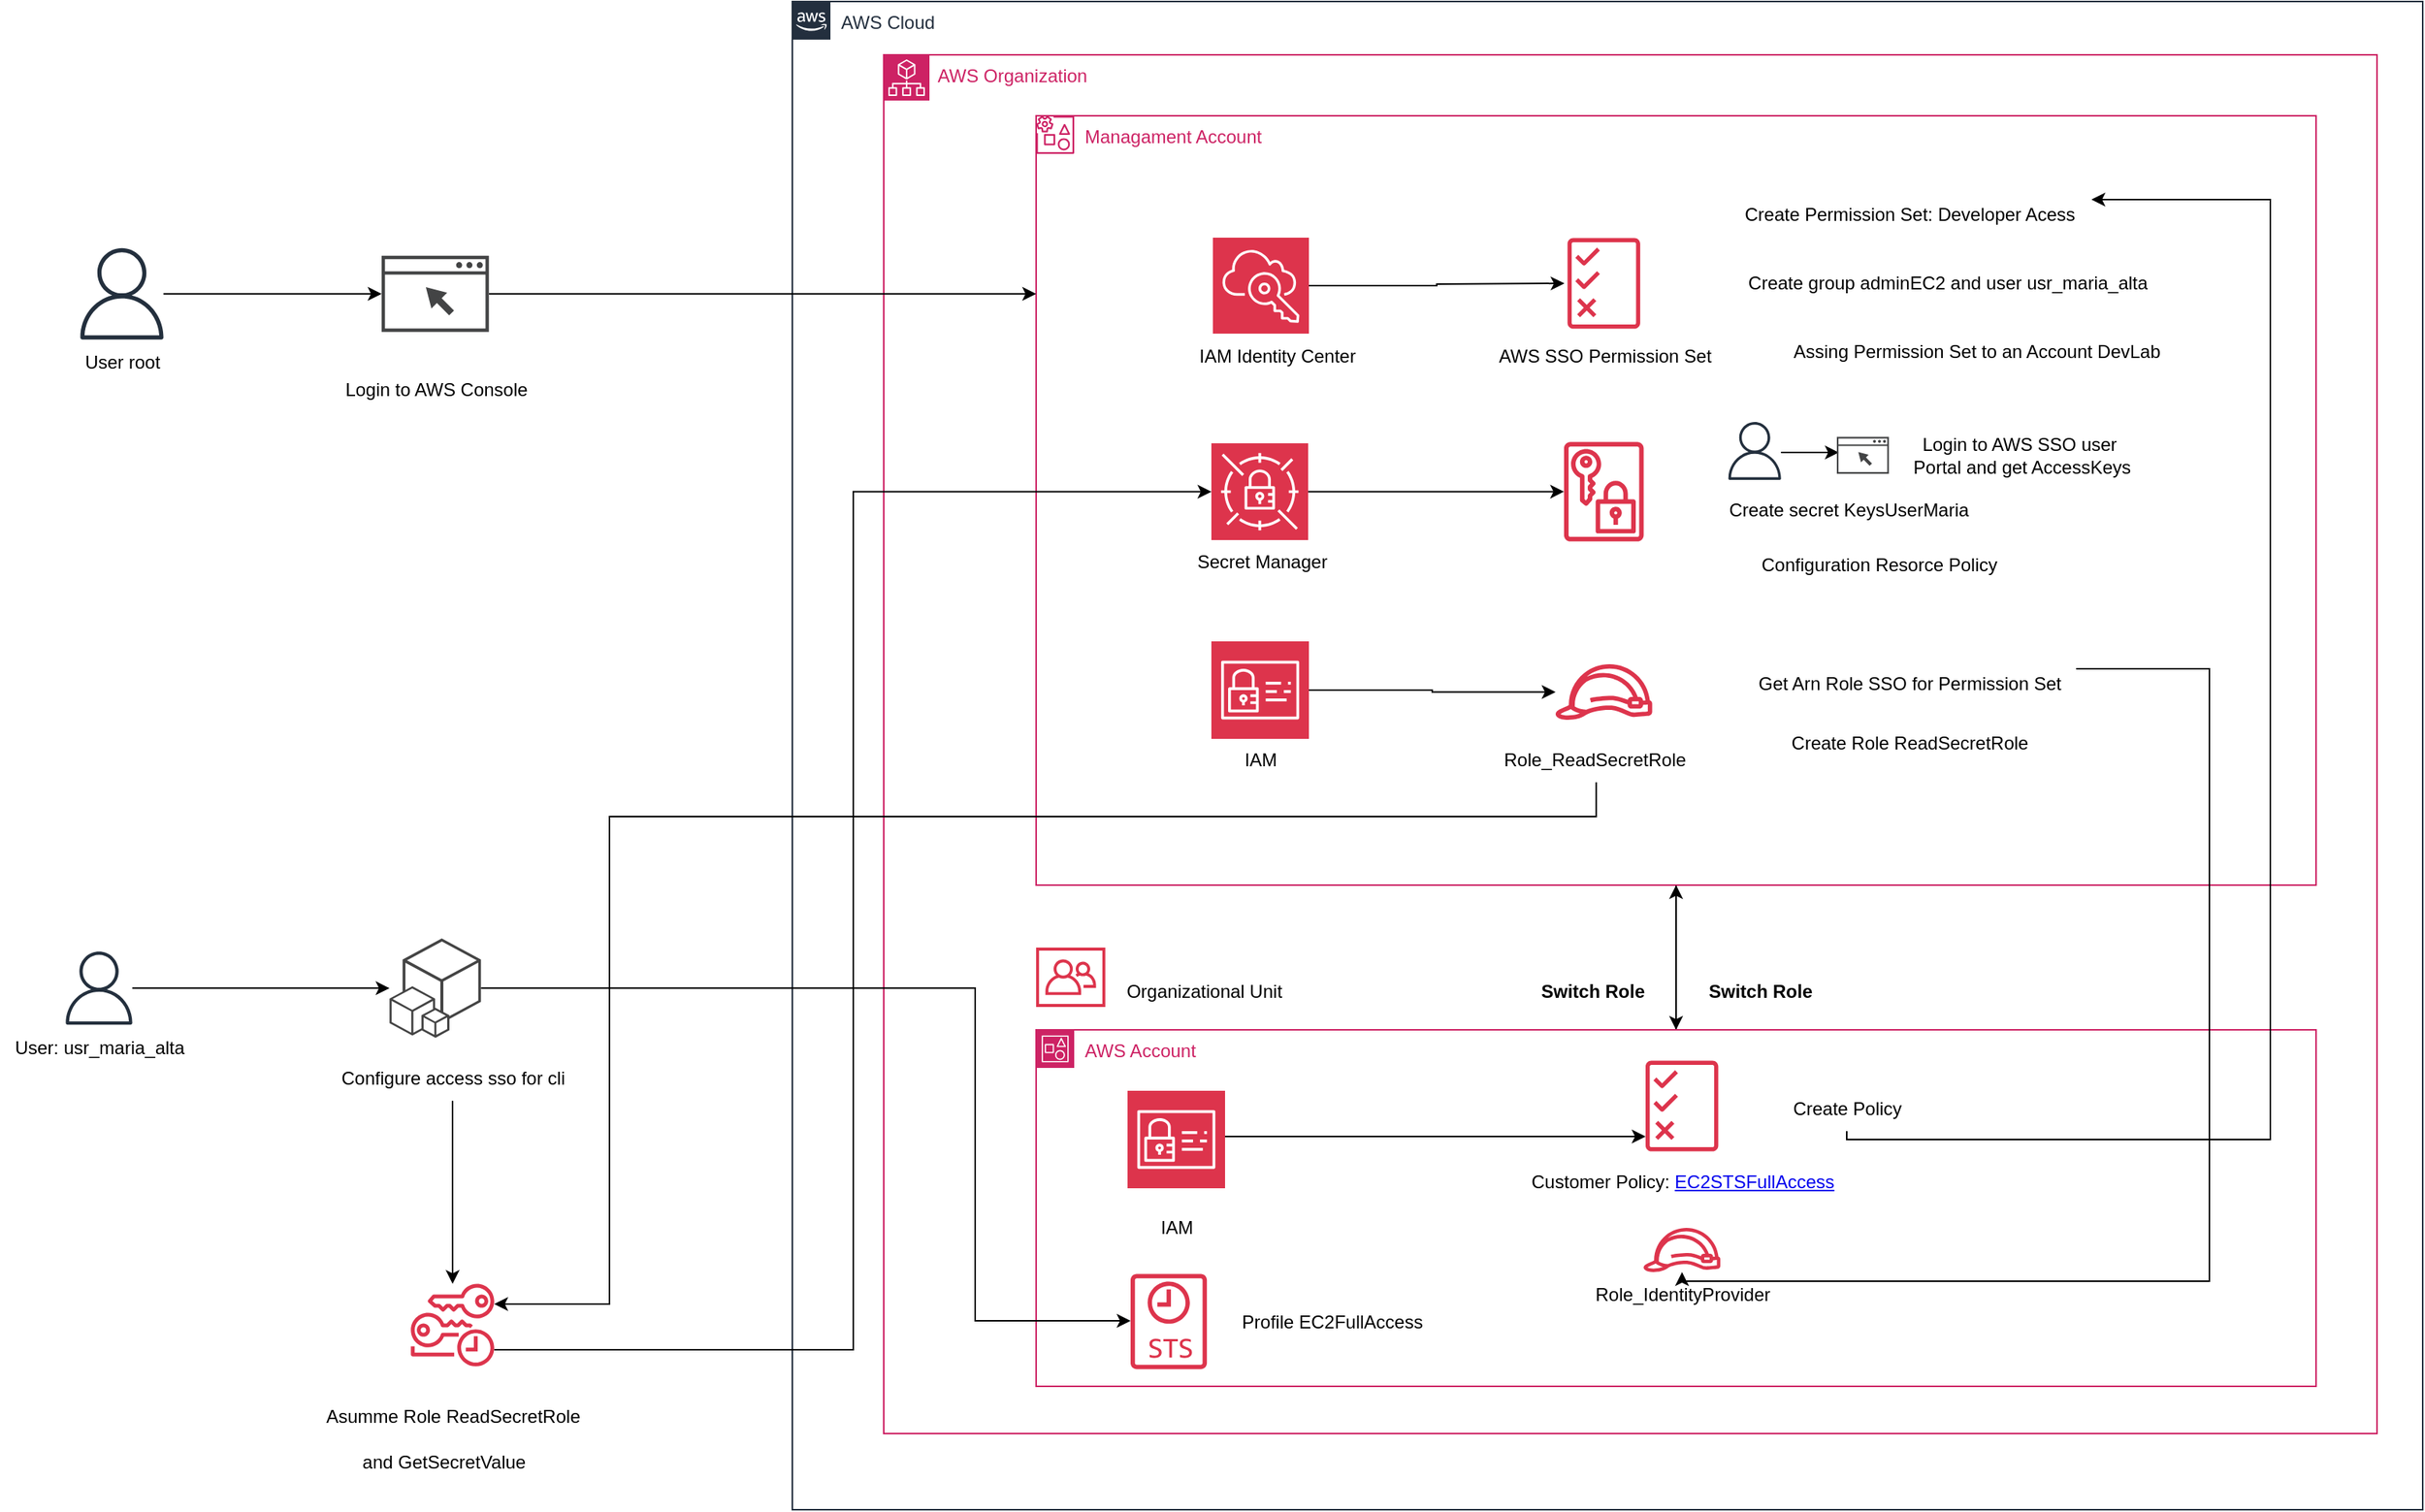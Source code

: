 <mxfile version="24.7.6" pages="2">
  <diagram id="fDcT390zfdcYj6RnFhE0" name="Arquitectura1">
    <mxGraphModel dx="1477" dy="600" grid="1" gridSize="10" guides="1" tooltips="1" connect="1" arrows="1" fold="1" page="1" pageScale="1" pageWidth="850" pageHeight="1100" math="0" shadow="0">
      <root>
        <mxCell id="0" />
        <mxCell id="1" parent="0" />
        <mxCell id="Fg_R7rMF1QJfMFUxLV-t-1" value="AWS Cloud" style="points=[[0,0],[0.25,0],[0.5,0],[0.75,0],[1,0],[1,0.25],[1,0.5],[1,0.75],[1,1],[0.75,1],[0.5,1],[0.25,1],[0,1],[0,0.75],[0,0.5],[0,0.25]];outlineConnect=0;gradientColor=none;html=1;whiteSpace=wrap;fontSize=12;fontStyle=0;shape=mxgraph.aws4.group;grIcon=mxgraph.aws4.group_aws_cloud_alt;strokeColor=#232F3E;fillColor=none;verticalAlign=top;align=left;spacingLeft=30;fontColor=#232F3E;dashed=0;labelBackgroundColor=#ffffff;container=1;pointerEvents=0;collapsible=0;recursiveResize=0;" parent="1" vertex="1">
          <mxGeometry x="570" y="55" width="1070" height="990" as="geometry" />
        </mxCell>
        <mxCell id="Fg_R7rMF1QJfMFUxLV-t-11" value="&amp;nbsp;AWS Organization" style="points=[[0,0],[0.25,0],[0.5,0],[0.75,0],[1,0],[1,0.25],[1,0.5],[1,0.75],[1,1],[0.75,1],[0.5,1],[0.25,1],[0,1],[0,0.75],[0,0.5],[0,0.25]];outlineConnect=0;gradientColor=none;html=1;whiteSpace=wrap;fontSize=12;fontStyle=0;container=1;pointerEvents=0;collapsible=0;recursiveResize=0;shape=mxgraph.aws4.group;grIcon=;strokeColor=#CD2264;fillColor=none;verticalAlign=top;align=left;spacingLeft=30;fontColor=#CD2264;dashed=0;" parent="Fg_R7rMF1QJfMFUxLV-t-1" vertex="1">
          <mxGeometry x="60" y="35" width="980" height="905" as="geometry" />
        </mxCell>
        <mxCell id="Fg_R7rMF1QJfMFUxLV-t-16" value="" style="sketch=0;points=[[0,0,0],[0.25,0,0],[0.5,0,0],[0.75,0,0],[1,0,0],[0,1,0],[0.25,1,0],[0.5,1,0],[0.75,1,0],[1,1,0],[0,0.25,0],[0,0.5,0],[0,0.75,0],[1,0.25,0],[1,0.5,0],[1,0.75,0]];points=[[0,0,0],[0.25,0,0],[0.5,0,0],[0.75,0,0],[1,0,0],[0,1,0],[0.25,1,0],[0.5,1,0],[0.75,1,0],[1,1,0],[0,0.25,0],[0,0.5,0],[0,0.75,0],[1,0.25,0],[1,0.5,0],[1,0.75,0]];outlineConnect=0;fontColor=#232F3E;fillColor=#CD2264;strokeColor=#ffffff;dashed=0;verticalLabelPosition=bottom;verticalAlign=top;align=center;html=1;fontSize=12;fontStyle=0;aspect=fixed;shape=mxgraph.aws4.resourceIcon;resIcon=mxgraph.aws4.organizations;" parent="Fg_R7rMF1QJfMFUxLV-t-11" vertex="1">
          <mxGeometry width="30" height="30" as="geometry" />
        </mxCell>
        <mxCell id="6dxpCICscCtcMZDKGbw2-8" style="edgeStyle=orthogonalEdgeStyle;rounded=0;orthogonalLoop=1;jettySize=auto;html=1;" parent="Fg_R7rMF1QJfMFUxLV-t-11" source="Fg_R7rMF1QJfMFUxLV-t-3" target="Fg_R7rMF1QJfMFUxLV-t-10" edge="1">
          <mxGeometry relative="1" as="geometry" />
        </mxCell>
        <mxCell id="Fg_R7rMF1QJfMFUxLV-t-3" value="Managament Account" style="points=[[0,0],[0.25,0],[0.5,0],[0.75,0],[1,0],[1,0.25],[1,0.5],[1,0.75],[1,1],[0.75,1],[0.5,1],[0.25,1],[0,1],[0,0.75],[0,0.5],[0,0.25]];outlineConnect=0;gradientColor=none;html=1;whiteSpace=wrap;fontSize=12;fontStyle=0;container=1;pointerEvents=0;collapsible=0;recursiveResize=0;shape=mxgraph.aws4.group;grIcon=mxgraph.aws4.organizations_management_account2;strokeColor=#CD2264;fillColor=none;verticalAlign=top;align=left;spacingLeft=30;fontColor=#CD2264;dashed=0;" parent="Fg_R7rMF1QJfMFUxLV-t-11" vertex="1">
          <mxGeometry x="100" y="40" width="840" height="505" as="geometry" />
        </mxCell>
        <mxCell id="6dxpCICscCtcMZDKGbw2-19" style="edgeStyle=orthogonalEdgeStyle;rounded=0;orthogonalLoop=1;jettySize=auto;html=1;" parent="Fg_R7rMF1QJfMFUxLV-t-3" source="Fg_R7rMF1QJfMFUxLV-t-28" edge="1">
          <mxGeometry relative="1" as="geometry">
            <mxPoint x="346.75" y="110" as="targetPoint" />
          </mxGeometry>
        </mxCell>
        <mxCell id="Fg_R7rMF1QJfMFUxLV-t-28" value="" style="sketch=0;points=[[0,0,0],[0.25,0,0],[0.5,0,0],[0.75,0,0],[1,0,0],[0,1,0],[0.25,1,0],[0.5,1,0],[0.75,1,0],[1,1,0],[0,0.25,0],[0,0.5,0],[0,0.75,0],[1,0.25,0],[1,0.5,0],[1,0.75,0]];outlineConnect=0;fontColor=#232F3E;fillColor=#DD344C;strokeColor=#ffffff;dashed=0;verticalLabelPosition=bottom;verticalAlign=top;align=center;html=1;fontSize=12;fontStyle=0;aspect=fixed;shape=mxgraph.aws4.resourceIcon;resIcon=mxgraph.aws4.single_sign_on;" parent="Fg_R7rMF1QJfMFUxLV-t-3" vertex="1">
          <mxGeometry x="116.03" y="80" width="63" height="63" as="geometry" />
        </mxCell>
        <mxCell id="6dxpCICscCtcMZDKGbw2-1" value="IAM Identity Center" style="text;html=1;align=center;verticalAlign=middle;resizable=0;points=[];autosize=1;strokeColor=none;fillColor=none;" parent="Fg_R7rMF1QJfMFUxLV-t-3" vertex="1">
          <mxGeometry x="93.25" y="143" width="130" height="30" as="geometry" />
        </mxCell>
        <mxCell id="6dxpCICscCtcMZDKGbw2-18" value="" style="sketch=0;outlineConnect=0;fontColor=#232F3E;gradientColor=none;fillColor=#DD344C;strokeColor=none;dashed=0;verticalLabelPosition=bottom;verticalAlign=top;align=center;html=1;fontSize=12;fontStyle=0;aspect=fixed;pointerEvents=1;shape=mxgraph.aws4.permissions;" parent="Fg_R7rMF1QJfMFUxLV-t-3" vertex="1">
          <mxGeometry x="348.75" y="80" width="47.69" height="60" as="geometry" />
        </mxCell>
        <mxCell id="6dxpCICscCtcMZDKGbw2-20" value="AWS SSO Permission Set" style="text;html=1;align=center;verticalAlign=middle;resizable=0;points=[];autosize=1;strokeColor=none;fillColor=none;" parent="Fg_R7rMF1QJfMFUxLV-t-3" vertex="1">
          <mxGeometry x="292.59" y="143" width="160" height="30" as="geometry" />
        </mxCell>
        <mxCell id="6dxpCICscCtcMZDKGbw2-22" value="Create Permission Set: Developer Acess" style="text;html=1;align=center;verticalAlign=middle;resizable=0;points=[];autosize=1;strokeColor=none;fillColor=none;" parent="Fg_R7rMF1QJfMFUxLV-t-3" vertex="1">
          <mxGeometry x="452.59" y="50" width="240" height="30" as="geometry" />
        </mxCell>
        <mxCell id="6dxpCICscCtcMZDKGbw2-24" value="" style="shape=image;html=4;verticalAlign=top;verticalLabelPosition=bottom;labelBackgroundColor=#ffffff;imageAspect=0;aspect=fixed;image=https://cdn0.iconfinder.com/data/icons/phosphor-fill-vol-3/256/number-circle-four-fill-128.png" parent="Fg_R7rMF1QJfMFUxLV-t-3" vertex="1">
          <mxGeometry x="422.59" y="50" width="30" height="30" as="geometry" />
        </mxCell>
        <mxCell id="6dxpCICscCtcMZDKGbw2-25" value="&lt;span style=&quot;background-color: initial;&quot;&gt;Assing Permission Set to an Account DevLab&lt;/span&gt;" style="text;html=1;align=center;verticalAlign=middle;resizable=0;points=[];autosize=1;strokeColor=none;fillColor=none;" parent="Fg_R7rMF1QJfMFUxLV-t-3" vertex="1">
          <mxGeometry x="486.75" y="140" width="260" height="30" as="geometry" />
        </mxCell>
        <mxCell id="6dxpCICscCtcMZDKGbw2-26" value="" style="shape=image;html=5;verticalAlign=top;verticalLabelPosition=bottom;labelBackgroundColor=#ffffff;imageAspect=0;aspect=fixed;image=https://cdn0.iconfinder.com/data/icons/phosphor-fill-vol-3/256/number-circle-five-fill-128.png" parent="Fg_R7rMF1QJfMFUxLV-t-3" vertex="1">
          <mxGeometry x="422.59" y="95" width="30" height="30" as="geometry" />
        </mxCell>
        <mxCell id="6dxpCICscCtcMZDKGbw2-27" value="Create group adminEC2 and user usr_maria_alta" style="text;html=1;align=center;verticalAlign=middle;resizable=0;points=[];autosize=1;strokeColor=none;fillColor=none;" parent="Fg_R7rMF1QJfMFUxLV-t-3" vertex="1">
          <mxGeometry x="452.59" y="95" width="290" height="30" as="geometry" />
        </mxCell>
        <mxCell id="6dxpCICscCtcMZDKGbw2-31" value="" style="shape=image;html=6;verticalAlign=top;verticalLabelPosition=bottom;labelBackgroundColor=#ffffff;imageAspect=0;aspect=fixed;image=https://cdn0.iconfinder.com/data/icons/phosphor-fill-vol-3/256/number-circle-six-fill-128.png" parent="Fg_R7rMF1QJfMFUxLV-t-3" vertex="1">
          <mxGeometry x="452.59" y="140" width="30" height="30" as="geometry" />
        </mxCell>
        <mxCell id="6dxpCICscCtcMZDKGbw2-42" style="edgeStyle=orthogonalEdgeStyle;rounded=0;orthogonalLoop=1;jettySize=auto;html=1;" parent="Fg_R7rMF1QJfMFUxLV-t-3" source="6dxpCICscCtcMZDKGbw2-40" target="Fg_R7rMF1QJfMFUxLV-t-20" edge="1">
          <mxGeometry relative="1" as="geometry" />
        </mxCell>
        <mxCell id="6dxpCICscCtcMZDKGbw2-40" value="" style="sketch=0;points=[[0,0,0],[0.25,0,0],[0.5,0,0],[0.75,0,0],[1,0,0],[0,1,0],[0.25,1,0],[0.5,1,0],[0.75,1,0],[1,1,0],[0,0.25,0],[0,0.5,0],[0,0.75,0],[1,0.25,0],[1,0.5,0],[1,0.75,0]];outlineConnect=0;fontColor=#232F3E;fillColor=#DD344C;strokeColor=#ffffff;dashed=0;verticalLabelPosition=bottom;verticalAlign=top;align=center;html=1;fontSize=12;fontStyle=0;aspect=fixed;shape=mxgraph.aws4.resourceIcon;resIcon=mxgraph.aws4.identity_and_access_management;" parent="Fg_R7rMF1QJfMFUxLV-t-3" vertex="1">
          <mxGeometry x="115.03" y="345" width="64" height="64" as="geometry" />
        </mxCell>
        <mxCell id="6dxpCICscCtcMZDKGbw2-41" value="IAM" style="text;html=1;align=center;verticalAlign=middle;resizable=0;points=[];autosize=1;strokeColor=none;fillColor=none;" parent="Fg_R7rMF1QJfMFUxLV-t-3" vertex="1">
          <mxGeometry x="127.03" y="407.5" width="40" height="30" as="geometry" />
        </mxCell>
        <mxCell id="Fg_R7rMF1QJfMFUxLV-t-20" value="" style="sketch=0;outlineConnect=0;fontColor=#232F3E;gradientColor=none;fillColor=#DD344C;strokeColor=none;dashed=0;verticalLabelPosition=bottom;verticalAlign=top;align=center;html=1;fontSize=12;fontStyle=0;aspect=fixed;pointerEvents=1;shape=mxgraph.aws4.role;" parent="Fg_R7rMF1QJfMFUxLV-t-3" vertex="1">
          <mxGeometry x="340.25" y="360" width="64.71" height="36.5" as="geometry" />
        </mxCell>
        <mxCell id="6dxpCICscCtcMZDKGbw2-43" value="Role_ReadSecretRole&amp;nbsp;" style="text;html=1;align=center;verticalAlign=middle;resizable=0;points=[];autosize=1;strokeColor=none;fillColor=none;" parent="Fg_R7rMF1QJfMFUxLV-t-3" vertex="1">
          <mxGeometry x="292.59" y="407.5" width="150" height="30" as="geometry" />
        </mxCell>
        <mxCell id="6dxpCICscCtcMZDKGbw2-44" value="" style="shape=image;html=7;verticalAlign=top;verticalLabelPosition=bottom;labelBackgroundColor=#ffffff;imageAspect=0;aspect=fixed;image=https://cdn0.iconfinder.com/data/icons/phosphor-fill-vol-3/256/number-circle-seven-fill-128.png" parent="Fg_R7rMF1QJfMFUxLV-t-3" vertex="1">
          <mxGeometry x="412.59" y="205" width="30" height="30" as="geometry" />
        </mxCell>
        <mxCell id="6dxpCICscCtcMZDKGbw2-62" style="edgeStyle=orthogonalEdgeStyle;rounded=0;orthogonalLoop=1;jettySize=auto;html=1;" parent="Fg_R7rMF1QJfMFUxLV-t-3" source="Fg_R7rMF1QJfMFUxLV-t-25" target="6dxpCICscCtcMZDKGbw2-57" edge="1">
          <mxGeometry relative="1" as="geometry" />
        </mxCell>
        <mxCell id="Fg_R7rMF1QJfMFUxLV-t-25" value="" style="sketch=0;points=[[0,0,0],[0.25,0,0],[0.5,0,0],[0.75,0,0],[1,0,0],[0,1,0],[0.25,1,0],[0.5,1,0],[0.75,1,0],[1,1,0],[0,0.25,0],[0,0.5,0],[0,0.75,0],[1,0.25,0],[1,0.5,0],[1,0.75,0]];outlineConnect=0;fontColor=#232F3E;fillColor=#DD344C;strokeColor=#ffffff;dashed=0;verticalLabelPosition=bottom;verticalAlign=top;align=center;html=1;fontSize=12;fontStyle=0;aspect=fixed;shape=mxgraph.aws4.resourceIcon;resIcon=mxgraph.aws4.secrets_manager;" parent="Fg_R7rMF1QJfMFUxLV-t-3" vertex="1">
          <mxGeometry x="115.03" y="215" width="63.5" height="63.5" as="geometry" />
        </mxCell>
        <mxCell id="6dxpCICscCtcMZDKGbw2-47" value="Secret Manager" style="text;html=1;align=center;verticalAlign=middle;resizable=0;points=[];autosize=1;strokeColor=none;fillColor=none;" parent="Fg_R7rMF1QJfMFUxLV-t-3" vertex="1">
          <mxGeometry x="93.25" y="277.5" width="110" height="30" as="geometry" />
        </mxCell>
        <mxCell id="6dxpCICscCtcMZDKGbw2-57" value="" style="sketch=0;outlineConnect=0;fontColor=#232F3E;gradientColor=none;fillColor=#DD344C;strokeColor=none;dashed=0;verticalLabelPosition=bottom;verticalAlign=top;align=center;html=1;fontSize=12;fontStyle=0;aspect=fixed;pointerEvents=1;shape=mxgraph.aws4.data_encryption_key;" parent="Fg_R7rMF1QJfMFUxLV-t-3" vertex="1">
          <mxGeometry x="346.47" y="213.88" width="52.26" height="65.75" as="geometry" />
        </mxCell>
        <mxCell id="6dxpCICscCtcMZDKGbw2-63" value="Create secret KeysUserMaria" style="text;html=1;align=center;verticalAlign=middle;resizable=0;points=[];autosize=1;strokeColor=none;fillColor=none;" parent="Fg_R7rMF1QJfMFUxLV-t-3" vertex="1">
          <mxGeometry x="442.59" y="243.88" width="180" height="30" as="geometry" />
        </mxCell>
        <mxCell id="6dxpCICscCtcMZDKGbw2-64" value="" style="shape=image;html=0;verticalAlign=top;verticalLabelPosition=bottom;labelBackgroundColor=#ffffff;imageAspect=0;aspect=fixed;image=https://cdn0.iconfinder.com/data/icons/phosphor-fill-vol-3/256/number-circle-zero-fill-128.png;movable=1;resizable=1;rotatable=1;deletable=1;editable=1;locked=0;connectable=1;" parent="Fg_R7rMF1QJfMFUxLV-t-3" vertex="1">
          <mxGeometry x="452.59" y="396.5" width="30" height="30" as="geometry" />
        </mxCell>
        <mxCell id="6dxpCICscCtcMZDKGbw2-65" value="" style="shape=image;html=8;verticalAlign=top;verticalLabelPosition=bottom;labelBackgroundColor=#ffffff;imageAspect=0;aspect=fixed;image=https://cdn0.iconfinder.com/data/icons/phosphor-fill-vol-3/256/number-circle-eight-fill-128.png" parent="Fg_R7rMF1QJfMFUxLV-t-3" vertex="1">
          <mxGeometry x="412.59" y="243.88" width="30" height="30" as="geometry" />
        </mxCell>
        <mxCell id="6dxpCICscCtcMZDKGbw2-66" value="" style="shape=image;html=9;verticalAlign=top;verticalLabelPosition=bottom;labelBackgroundColor=#ffffff;imageAspect=0;aspect=fixed;image=https://cdn0.iconfinder.com/data/icons/phosphor-fill-vol-3/256/number-circle-nine-fill-128.png" parent="Fg_R7rMF1QJfMFUxLV-t-3" vertex="1">
          <mxGeometry x="432.59" y="358.75" width="30" height="30" as="geometry" />
        </mxCell>
        <mxCell id="6dxpCICscCtcMZDKGbw2-67" value="Create Role ReadSecretRole" style="text;html=1;align=center;verticalAlign=middle;resizable=0;points=[];autosize=1;strokeColor=none;fillColor=none;" parent="Fg_R7rMF1QJfMFUxLV-t-3" vertex="1">
          <mxGeometry x="482.59" y="396.5" width="180" height="30" as="geometry" />
        </mxCell>
        <mxCell id="6dxpCICscCtcMZDKGbw2-68" value="Get Arn Role SSO for Permission Set" style="text;html=1;align=center;verticalAlign=middle;resizable=0;points=[];autosize=1;strokeColor=none;fillColor=none;" parent="Fg_R7rMF1QJfMFUxLV-t-3" vertex="1">
          <mxGeometry x="462.59" y="357.5" width="220" height="30" as="geometry" />
        </mxCell>
        <mxCell id="hSALlEVlb4BRuWAQIIw8-3" value="" style="shape=image;html=1;verticalAlign=top;verticalLabelPosition=bottom;labelBackgroundColor=#ffffff;imageAspect=0;aspect=fixed;image=https://cdn0.iconfinder.com/data/icons/phosphor-fill-vol-3/256/number-circle-one-fill-128.png;movable=1;resizable=1;rotatable=1;deletable=1;editable=1;locked=0;connectable=1;" vertex="1" parent="Fg_R7rMF1QJfMFUxLV-t-3">
          <mxGeometry x="432.59" y="396.5" width="30" height="30" as="geometry" />
        </mxCell>
        <mxCell id="hSALlEVlb4BRuWAQIIw8-4" value="Configuration Resorce Policy" style="text;html=1;align=center;verticalAlign=middle;resizable=0;points=[];autosize=1;strokeColor=none;fillColor=none;" vertex="1" parent="Fg_R7rMF1QJfMFUxLV-t-3">
          <mxGeometry x="462.59" y="279.63" width="180" height="30" as="geometry" />
        </mxCell>
        <mxCell id="hSALlEVlb4BRuWAQIIw8-6" value="" style="shape=image;html=1;verticalAlign=top;verticalLabelPosition=bottom;labelBackgroundColor=#ffffff;imageAspect=0;aspect=fixed;image=https://cdn0.iconfinder.com/data/icons/phosphor-fill-vol-3/256/number-circle-one-fill-128.png;movable=1;resizable=1;rotatable=1;deletable=1;editable=1;locked=0;connectable=1;" vertex="1" parent="Fg_R7rMF1QJfMFUxLV-t-3">
          <mxGeometry x="412.59" y="279.63" width="30" height="30" as="geometry" />
        </mxCell>
        <mxCell id="hSALlEVlb4BRuWAQIIw8-7" value="" style="shape=image;html=1;verticalAlign=top;verticalLabelPosition=bottom;labelBackgroundColor=#ffffff;imageAspect=0;aspect=fixed;image=https://cdn0.iconfinder.com/data/icons/phosphor-fill-vol-3/256/number-circle-one-fill-128.png;movable=1;resizable=1;rotatable=1;deletable=1;editable=1;locked=0;connectable=1;" vertex="1" parent="Fg_R7rMF1QJfMFUxLV-t-3">
          <mxGeometry x="432.59" y="279.63" width="30" height="30" as="geometry" />
        </mxCell>
        <mxCell id="hSALlEVlb4BRuWAQIIw8-8" style="edgeStyle=orthogonalEdgeStyle;rounded=0;orthogonalLoop=1;jettySize=auto;html=1;" edge="1" parent="Fg_R7rMF1QJfMFUxLV-t-3" source="hSALlEVlb4BRuWAQIIw8-9">
          <mxGeometry relative="1" as="geometry">
            <Array as="points">
              <mxPoint x="502.59" y="221" />
              <mxPoint x="502.59" y="221" />
            </Array>
            <mxPoint x="526.75" y="221" as="targetPoint" />
          </mxGeometry>
        </mxCell>
        <mxCell id="hSALlEVlb4BRuWAQIIw8-9" value="" style="sketch=0;outlineConnect=0;fontColor=#232F3E;gradientColor=none;fillColor=#232F3D;strokeColor=none;dashed=0;verticalLabelPosition=bottom;verticalAlign=top;align=center;html=1;fontSize=12;fontStyle=0;aspect=fixed;pointerEvents=1;shape=mxgraph.aws4.user;" vertex="1" parent="Fg_R7rMF1QJfMFUxLV-t-3">
          <mxGeometry x="452.59" y="201" width="38" height="38" as="geometry" />
        </mxCell>
        <mxCell id="hSALlEVlb4BRuWAQIIw8-10" value="" style="sketch=0;pointerEvents=1;shadow=0;dashed=0;html=1;strokeColor=none;fillColor=#434445;aspect=fixed;labelPosition=center;verticalLabelPosition=bottom;verticalAlign=top;align=center;outlineConnect=0;shape=mxgraph.vvd.web_browser;" vertex="1" parent="Fg_R7rMF1QJfMFUxLV-t-3">
          <mxGeometry x="525.51" y="210.74" width="34.16" height="24.26" as="geometry" />
        </mxCell>
        <mxCell id="hSALlEVlb4BRuWAQIIw8-11" value="Login to AWS SSO user&lt;div&gt;&amp;nbsp;Portal and get AccessKeys&lt;/div&gt;" style="text;html=1;align=center;verticalAlign=middle;resizable=0;points=[];autosize=1;strokeColor=none;fillColor=none;" vertex="1" parent="Fg_R7rMF1QJfMFUxLV-t-3">
          <mxGeometry x="559.67" y="202.87" width="170" height="40" as="geometry" />
        </mxCell>
        <mxCell id="6dxpCICscCtcMZDKGbw2-34" style="edgeStyle=orthogonalEdgeStyle;rounded=0;orthogonalLoop=1;jettySize=auto;html=1;" parent="Fg_R7rMF1QJfMFUxLV-t-11" source="Fg_R7rMF1QJfMFUxLV-t-10" target="Fg_R7rMF1QJfMFUxLV-t-3" edge="1">
          <mxGeometry relative="1" as="geometry">
            <Array as="points" />
          </mxGeometry>
        </mxCell>
        <mxCell id="Fg_R7rMF1QJfMFUxLV-t-10" value="AWS Account" style="points=[[0,0],[0.25,0],[0.5,0],[0.75,0],[1,0],[1,0.25],[1,0.5],[1,0.75],[1,1],[0.75,1],[0.5,1],[0.25,1],[0,1],[0,0.75],[0,0.5],[0,0.25]];outlineConnect=0;gradientColor=none;html=1;whiteSpace=wrap;fontSize=12;fontStyle=0;container=1;pointerEvents=0;collapsible=0;recursiveResize=0;shape=mxgraph.aws4.group;grIcon=mxgraph.aws4.group_account;strokeColor=#CD2264;fillColor=none;verticalAlign=top;align=left;spacingLeft=30;fontColor=#CD2264;dashed=0;" parent="Fg_R7rMF1QJfMFUxLV-t-11" vertex="1">
          <mxGeometry x="100" y="640" width="840" height="234" as="geometry" />
        </mxCell>
        <mxCell id="6dxpCICscCtcMZDKGbw2-2" value="" style="sketch=0;points=[[0,0,0],[0.25,0,0],[0.5,0,0],[0.75,0,0],[1,0,0],[0,1,0],[0.25,1,0],[0.5,1,0],[0.75,1,0],[1,1,0],[0,0.25,0],[0,0.5,0],[0,0.75,0],[1,0.25,0],[1,0.5,0],[1,0.75,0]];outlineConnect=0;fontColor=#232F3E;fillColor=#DD344C;strokeColor=#ffffff;dashed=0;verticalLabelPosition=bottom;verticalAlign=top;align=center;html=1;fontSize=12;fontStyle=0;aspect=fixed;shape=mxgraph.aws4.resourceIcon;resIcon=mxgraph.aws4.identity_and_access_management;" parent="Fg_R7rMF1QJfMFUxLV-t-10" vertex="1">
          <mxGeometry x="60" y="40" width="64" height="64" as="geometry" />
        </mxCell>
        <mxCell id="6dxpCICscCtcMZDKGbw2-3" value="IAM" style="text;html=1;align=center;verticalAlign=middle;resizable=0;points=[];autosize=1;strokeColor=none;fillColor=none;" parent="Fg_R7rMF1QJfMFUxLV-t-10" vertex="1">
          <mxGeometry x="72" y="115" width="40" height="30" as="geometry" />
        </mxCell>
        <mxCell id="Fg_R7rMF1QJfMFUxLV-t-26" value="" style="sketch=0;outlineConnect=0;fontColor=#232F3E;gradientColor=none;fillColor=#DD344C;strokeColor=none;dashed=0;verticalLabelPosition=bottom;verticalAlign=top;align=center;html=1;fontSize=12;fontStyle=0;aspect=fixed;pointerEvents=1;shape=mxgraph.aws4.permissions;" parent="Fg_R7rMF1QJfMFUxLV-t-10" vertex="1">
          <mxGeometry x="400" y="20" width="47.69" height="60" as="geometry" />
        </mxCell>
        <mxCell id="6dxpCICscCtcMZDKGbw2-5" value="&lt;font style=&quot;font-size: 12px;&quot;&gt;Customer Policy:&amp;nbsp;&lt;a name=&quot;_Hlk173162719&quot;&gt;&lt;span style=&quot;line-height: 107%;&quot; lang=&quot;ES&quot;&gt;EC2STSFullAccess&lt;/span&gt;&lt;/a&gt;&lt;/font&gt;" style="text;html=1;align=center;verticalAlign=middle;resizable=0;points=[];autosize=1;strokeColor=none;fillColor=none;" parent="Fg_R7rMF1QJfMFUxLV-t-10" vertex="1">
          <mxGeometry x="313.84" y="85" width="220" height="30" as="geometry" />
        </mxCell>
        <mxCell id="6dxpCICscCtcMZDKGbw2-6" style="edgeStyle=orthogonalEdgeStyle;rounded=0;orthogonalLoop=1;jettySize=auto;html=1;" parent="Fg_R7rMF1QJfMFUxLV-t-10" source="6dxpCICscCtcMZDKGbw2-2" target="Fg_R7rMF1QJfMFUxLV-t-26" edge="1">
          <mxGeometry relative="1" as="geometry">
            <Array as="points">
              <mxPoint x="190" y="70" />
              <mxPoint x="190" y="70" />
            </Array>
          </mxGeometry>
        </mxCell>
        <mxCell id="6dxpCICscCtcMZDKGbw2-10" value="" style="sketch=0;outlineConnect=0;fontColor=#232F3E;gradientColor=none;fillColor=#DD344C;strokeColor=none;dashed=0;verticalLabelPosition=bottom;verticalAlign=top;align=center;html=1;fontSize=12;fontStyle=0;aspect=fixed;pointerEvents=1;shape=mxgraph.aws4.role;" parent="Fg_R7rMF1QJfMFUxLV-t-10" vertex="1">
          <mxGeometry x="398.14" y="130" width="51.41" height="29" as="geometry" />
        </mxCell>
        <mxCell id="6dxpCICscCtcMZDKGbw2-12" value="Role_IdentityProvider" style="text;html=1;align=center;verticalAlign=middle;resizable=0;points=[];autosize=1;strokeColor=none;fillColor=none;" parent="Fg_R7rMF1QJfMFUxLV-t-10" vertex="1">
          <mxGeometry x="353.85" y="159" width="140" height="30" as="geometry" />
        </mxCell>
        <mxCell id="6dxpCICscCtcMZDKGbw2-16" value="" style="shape=image;html=2;verticalAlign=top;verticalLabelPosition=bottom;labelBackgroundColor=#ffffff;imageAspect=0;aspect=fixed;image=https://cdn0.iconfinder.com/data/icons/phosphor-fill-vol-3/256/number-circle-two-fill-128.png" parent="Fg_R7rMF1QJfMFUxLV-t-10" vertex="1">
          <mxGeometry x="460" y="36.5" width="27" height="27" as="geometry" />
        </mxCell>
        <mxCell id="6dxpCICscCtcMZDKGbw2-17" value="Create Policy" style="text;html=1;align=center;verticalAlign=middle;resizable=0;points=[];autosize=1;strokeColor=none;fillColor=none;" parent="Fg_R7rMF1QJfMFUxLV-t-10" vertex="1">
          <mxGeometry x="487" y="36.5" width="90" height="30" as="geometry" />
        </mxCell>
        <mxCell id="hSALlEVlb4BRuWAQIIw8-13" value="" style="sketch=0;outlineConnect=0;fontColor=#232F3E;gradientColor=none;fillColor=#DD344C;strokeColor=none;dashed=0;verticalLabelPosition=bottom;verticalAlign=top;align=center;html=1;fontSize=12;fontStyle=0;aspect=fixed;pointerEvents=1;shape=mxgraph.aws4.sts_alternate;" vertex="1" parent="Fg_R7rMF1QJfMFUxLV-t-10">
          <mxGeometry x="62" y="160" width="50.08" height="63" as="geometry" />
        </mxCell>
        <mxCell id="hSALlEVlb4BRuWAQIIw8-17" value="Profile&amp;nbsp;EC2FullAccess" style="text;html=1;align=center;verticalAlign=middle;resizable=0;points=[];autosize=1;strokeColor=none;fillColor=none;" vertex="1" parent="Fg_R7rMF1QJfMFUxLV-t-10">
          <mxGeometry x="124" y="176.5" width="140" height="30" as="geometry" />
        </mxCell>
        <mxCell id="Fg_R7rMF1QJfMFUxLV-t-21" value="" style="sketch=0;outlineConnect=0;fontColor=#232F3E;gradientColor=none;fillColor=#DD344C;strokeColor=none;dashed=0;verticalLabelPosition=bottom;verticalAlign=top;align=center;html=1;fontSize=12;fontStyle=0;aspect=fixed;pointerEvents=1;shape=mxgraph.aws4.organizations_organizational_unit;" parent="Fg_R7rMF1QJfMFUxLV-t-11" vertex="1">
          <mxGeometry x="100" y="586" width="45.4" height="39" as="geometry" />
        </mxCell>
        <mxCell id="6dxpCICscCtcMZDKGbw2-7" value="Organizational Unit" style="text;html=1;align=center;verticalAlign=middle;resizable=0;points=[];autosize=1;strokeColor=none;fillColor=none;" parent="Fg_R7rMF1QJfMFUxLV-t-11" vertex="1">
          <mxGeometry x="145.4" y="600" width="130" height="30" as="geometry" />
        </mxCell>
        <mxCell id="6dxpCICscCtcMZDKGbw2-9" value="&lt;b&gt;Switch Role&lt;/b&gt;" style="text;html=1;align=center;verticalAlign=middle;resizable=0;points=[];autosize=1;strokeColor=none;fillColor=none;" parent="Fg_R7rMF1QJfMFUxLV-t-11" vertex="1">
          <mxGeometry x="420" y="600" width="90" height="30" as="geometry" />
        </mxCell>
        <mxCell id="6dxpCICscCtcMZDKGbw2-15" value="" style="shape=image;html=1;verticalAlign=top;verticalLabelPosition=bottom;labelBackgroundColor=#ffffff;imageAspect=0;aspect=fixed;image=https://cdn0.iconfinder.com/data/icons/phosphor-fill-vol-3/256/number-circle-one-fill-128.png" parent="Fg_R7rMF1QJfMFUxLV-t-11" vertex="1">
          <mxGeometry x="450" y="570" width="30" height="30" as="geometry" />
        </mxCell>
        <mxCell id="6dxpCICscCtcMZDKGbw2-30" style="edgeStyle=orthogonalEdgeStyle;rounded=0;orthogonalLoop=1;jettySize=auto;html=1;" parent="Fg_R7rMF1QJfMFUxLV-t-11" source="6dxpCICscCtcMZDKGbw2-17" target="6dxpCICscCtcMZDKGbw2-22" edge="1">
          <mxGeometry relative="1" as="geometry">
            <Array as="points">
              <mxPoint x="910" y="712" />
              <mxPoint x="910" y="95" />
            </Array>
          </mxGeometry>
        </mxCell>
        <mxCell id="6dxpCICscCtcMZDKGbw2-32" value="&lt;b&gt;Switch Role&lt;/b&gt;" style="text;html=1;align=center;verticalAlign=middle;resizable=0;points=[];autosize=1;strokeColor=none;fillColor=none;" parent="Fg_R7rMF1QJfMFUxLV-t-11" vertex="1">
          <mxGeometry x="530" y="600" width="90" height="30" as="geometry" />
        </mxCell>
        <mxCell id="6dxpCICscCtcMZDKGbw2-21" value="" style="shape=image;html=3;verticalAlign=top;verticalLabelPosition=bottom;labelBackgroundColor=#ffffff;imageAspect=0;aspect=fixed;image=https://cdn0.iconfinder.com/data/icons/phosphor-fill-vol-3/256/number-circle-three-fill-128.png" parent="Fg_R7rMF1QJfMFUxLV-t-11" vertex="1">
          <mxGeometry x="560" y="570" width="30" height="30" as="geometry" />
        </mxCell>
        <mxCell id="6dxpCICscCtcMZDKGbw2-37" style="edgeStyle=orthogonalEdgeStyle;rounded=0;orthogonalLoop=1;jettySize=auto;html=1;exitX=0.5;exitY=1;exitDx=0;exitDy=0;" parent="Fg_R7rMF1QJfMFUxLV-t-11" source="Fg_R7rMF1QJfMFUxLV-t-3" target="Fg_R7rMF1QJfMFUxLV-t-3" edge="1">
          <mxGeometry relative="1" as="geometry" />
        </mxCell>
        <mxCell id="6dxpCICscCtcMZDKGbw2-70" style="edgeStyle=orthogonalEdgeStyle;rounded=0;orthogonalLoop=1;jettySize=auto;html=1;" parent="Fg_R7rMF1QJfMFUxLV-t-11" source="6dxpCICscCtcMZDKGbw2-68" target="6dxpCICscCtcMZDKGbw2-10" edge="1">
          <mxGeometry relative="1" as="geometry">
            <Array as="points">
              <mxPoint x="870" y="403" />
              <mxPoint x="870" y="805" />
            </Array>
          </mxGeometry>
        </mxCell>
        <mxCell id="6dxpCICscCtcMZDKGbw2-53" style="edgeStyle=orthogonalEdgeStyle;rounded=0;orthogonalLoop=1;jettySize=auto;html=1;" parent="1" source="6dxpCICscCtcMZDKGbw2-54" target="hSALlEVlb4BRuWAQIIw8-12" edge="1">
          <mxGeometry relative="1" as="geometry">
            <mxPoint x="182" y="702.63" as="targetPoint" />
          </mxGeometry>
        </mxCell>
        <mxCell id="6dxpCICscCtcMZDKGbw2-54" value="" style="sketch=0;outlineConnect=0;fontColor=#232F3E;gradientColor=none;fillColor=#232F3D;strokeColor=none;dashed=0;verticalLabelPosition=bottom;verticalAlign=top;align=center;html=1;fontSize=12;fontStyle=0;aspect=fixed;pointerEvents=1;shape=mxgraph.aws4.user;" parent="1" vertex="1">
          <mxGeometry x="91" y="678.62" width="48" height="48" as="geometry" />
        </mxCell>
        <mxCell id="6dxpCICscCtcMZDKGbw2-56" value="" style="sketch=0;outlineConnect=0;fontColor=#232F3E;gradientColor=none;fillColor=#DD344C;strokeColor=none;dashed=0;verticalLabelPosition=bottom;verticalAlign=top;align=center;html=1;fontSize=12;fontStyle=0;aspect=fixed;pointerEvents=1;shape=mxgraph.aws4.temporary_security_credential;" parent="1" vertex="1">
          <mxGeometry x="319.66" y="896.13" width="54.69" height="55.41" as="geometry" />
        </mxCell>
        <mxCell id="hSALlEVlb4BRuWAQIIw8-16" style="edgeStyle=orthogonalEdgeStyle;rounded=0;orthogonalLoop=1;jettySize=auto;html=1;" edge="1" parent="1" source="hSALlEVlb4BRuWAQIIw8-12" target="hSALlEVlb4BRuWAQIIw8-13">
          <mxGeometry relative="1" as="geometry">
            <Array as="points">
              <mxPoint x="690" y="703" />
              <mxPoint x="690" y="921" />
            </Array>
          </mxGeometry>
        </mxCell>
        <mxCell id="hSALlEVlb4BRuWAQIIw8-12" value="" style="outlineConnect=0;dashed=0;verticalLabelPosition=bottom;verticalAlign=top;align=center;html=1;shape=mxgraph.aws3.cli;fillColor=#444444;gradientColor=none;" vertex="1" parent="1">
          <mxGeometry x="305.65" y="670" width="60" height="65.25" as="geometry" />
        </mxCell>
        <mxCell id="hSALlEVlb4BRuWAQIIw8-21" style="edgeStyle=orthogonalEdgeStyle;rounded=0;orthogonalLoop=1;jettySize=auto;html=1;" edge="1" parent="1" source="hSALlEVlb4BRuWAQIIw8-15" target="6dxpCICscCtcMZDKGbw2-56">
          <mxGeometry relative="1" as="geometry" />
        </mxCell>
        <mxCell id="hSALlEVlb4BRuWAQIIw8-15" value="Configure access sso for cli" style="text;html=1;align=center;verticalAlign=middle;resizable=0;points=[];autosize=1;strokeColor=none;fillColor=none;" vertex="1" parent="1">
          <mxGeometry x="262" y="746.63" width="170" height="30" as="geometry" />
        </mxCell>
        <mxCell id="hSALlEVlb4BRuWAQIIw8-18" value="User: usr_maria_alta" style="text;html=1;align=center;verticalAlign=middle;resizable=0;points=[];autosize=1;strokeColor=none;fillColor=none;" vertex="1" parent="1">
          <mxGeometry x="50" y="726.63" width="130" height="30" as="geometry" />
        </mxCell>
        <mxCell id="hSALlEVlb4BRuWAQIIw8-23" value="Asumme Role&amp;nbsp;ReadSecretRole" style="text;html=1;align=center;verticalAlign=middle;resizable=0;points=[];autosize=1;strokeColor=none;fillColor=none;" vertex="1" parent="1">
          <mxGeometry x="252" y="968.63" width="190" height="30" as="geometry" />
        </mxCell>
        <mxCell id="hSALlEVlb4BRuWAQIIw8-24" style="edgeStyle=orthogonalEdgeStyle;rounded=0;orthogonalLoop=1;jettySize=auto;html=1;entryX=0;entryY=0.5;entryDx=0;entryDy=0;entryPerimeter=0;" edge="1" parent="1" source="6dxpCICscCtcMZDKGbw2-56" target="Fg_R7rMF1QJfMFUxLV-t-25">
          <mxGeometry relative="1" as="geometry">
            <Array as="points">
              <mxPoint x="610" y="940" />
              <mxPoint x="610" y="377" />
            </Array>
          </mxGeometry>
        </mxCell>
        <mxCell id="hSALlEVlb4BRuWAQIIw8-25" style="edgeStyle=orthogonalEdgeStyle;rounded=0;orthogonalLoop=1;jettySize=auto;html=1;" edge="1" parent="1" source="6dxpCICscCtcMZDKGbw2-43" target="6dxpCICscCtcMZDKGbw2-56">
          <mxGeometry relative="1" as="geometry">
            <Array as="points">
              <mxPoint x="1098" y="590" />
              <mxPoint x="450" y="590" />
              <mxPoint x="450" y="910" />
            </Array>
          </mxGeometry>
        </mxCell>
        <mxCell id="hSALlEVlb4BRuWAQIIw8-26" value="" style="shape=image;html=1;verticalAlign=top;verticalLabelPosition=bottom;labelBackgroundColor=#ffffff;imageAspect=0;aspect=fixed;image=https://cdn0.iconfinder.com/data/icons/phosphor-fill-vol-3/256/number-circle-one-fill-128.png;movable=1;resizable=1;rotatable=1;deletable=1;editable=1;locked=0;connectable=1;" vertex="1" parent="1">
          <mxGeometry x="202.0" y="746.63" width="30" height="30" as="geometry" />
        </mxCell>
        <mxCell id="hSALlEVlb4BRuWAQIIw8-27" value="" style="shape=image;html=2;verticalAlign=top;verticalLabelPosition=bottom;labelBackgroundColor=#ffffff;imageAspect=0;aspect=fixed;image=https://cdn0.iconfinder.com/data/icons/phosphor-fill-vol-3/256/number-circle-two-fill-128.png" vertex="1" parent="1">
          <mxGeometry x="221.5" y="746.13" width="30.5" height="30.5" as="geometry" />
        </mxCell>
        <mxCell id="hSALlEVlb4BRuWAQIIw8-28" value="" style="shape=image;html=1;verticalAlign=top;verticalLabelPosition=bottom;labelBackgroundColor=#ffffff;imageAspect=0;aspect=fixed;image=https://cdn0.iconfinder.com/data/icons/phosphor-fill-vol-3/256/number-circle-one-fill-128.png;movable=1;resizable=1;rotatable=1;deletable=1;editable=1;locked=0;connectable=1;" vertex="1" parent="1">
          <mxGeometry x="202.0" y="968.63" width="30" height="30" as="geometry" />
        </mxCell>
        <mxCell id="hSALlEVlb4BRuWAQIIw8-29" value="" style="shape=image;html=3;verticalAlign=top;verticalLabelPosition=bottom;labelBackgroundColor=#ffffff;imageAspect=0;aspect=fixed;image=https://cdn0.iconfinder.com/data/icons/phosphor-fill-vol-3/256/number-circle-three-fill-128.png" vertex="1" parent="1">
          <mxGeometry x="221.5" y="968.63" width="30" height="30" as="geometry" />
        </mxCell>
        <mxCell id="hSALlEVlb4BRuWAQIIw8-30" value="and GetSecretValue" style="text;html=1;align=center;verticalAlign=middle;resizable=0;points=[];autosize=1;strokeColor=none;fillColor=none;" vertex="1" parent="1">
          <mxGeometry x="275.65" y="998.63" width="130" height="30" as="geometry" />
        </mxCell>
        <mxCell id="hSALlEVlb4BRuWAQIIw8-34" style="edgeStyle=orthogonalEdgeStyle;rounded=0;orthogonalLoop=1;jettySize=auto;html=1;" edge="1" parent="1" source="hSALlEVlb4BRuWAQIIw8-35" target="hSALlEVlb4BRuWAQIIw8-36">
          <mxGeometry relative="1" as="geometry">
            <Array as="points" />
            <mxPoint x="260" y="250" as="targetPoint" />
          </mxGeometry>
        </mxCell>
        <mxCell id="hSALlEVlb4BRuWAQIIw8-35" value="" style="sketch=0;outlineConnect=0;fontColor=#232F3E;gradientColor=none;fillColor=#232F3D;strokeColor=none;dashed=0;verticalLabelPosition=bottom;verticalAlign=top;align=center;html=1;fontSize=12;fontStyle=0;aspect=fixed;pointerEvents=1;shape=mxgraph.aws4.user;" vertex="1" parent="1">
          <mxGeometry x="100" y="216.87" width="60" height="60" as="geometry" />
        </mxCell>
        <mxCell id="hSALlEVlb4BRuWAQIIw8-38" style="edgeStyle=orthogonalEdgeStyle;rounded=0;orthogonalLoop=1;jettySize=auto;html=1;" edge="1" parent="1" source="hSALlEVlb4BRuWAQIIw8-36" target="Fg_R7rMF1QJfMFUxLV-t-3">
          <mxGeometry relative="1" as="geometry">
            <Array as="points">
              <mxPoint x="670" y="247" />
              <mxPoint x="670" y="247" />
            </Array>
          </mxGeometry>
        </mxCell>
        <mxCell id="hSALlEVlb4BRuWAQIIw8-36" value="" style="sketch=0;pointerEvents=1;shadow=0;dashed=0;html=1;strokeColor=none;fillColor=#434445;aspect=fixed;labelPosition=center;verticalLabelPosition=bottom;verticalAlign=top;align=center;outlineConnect=0;shape=mxgraph.vvd.web_browser;" vertex="1" parent="1">
          <mxGeometry x="300.45" y="221.87" width="70.4" height="50" as="geometry" />
        </mxCell>
        <mxCell id="hSALlEVlb4BRuWAQIIw8-37" value="Login to AWS Console" style="text;html=1;align=center;verticalAlign=middle;resizable=0;points=[];autosize=1;strokeColor=none;fillColor=none;" vertex="1" parent="1">
          <mxGeometry x="265.65" y="295" width="140" height="30" as="geometry" />
        </mxCell>
        <mxCell id="hSALlEVlb4BRuWAQIIw8-39" value="User root" style="text;html=1;align=center;verticalAlign=middle;resizable=0;points=[];autosize=1;strokeColor=none;fillColor=none;" vertex="1" parent="1">
          <mxGeometry x="95" y="276.87" width="70" height="30" as="geometry" />
        </mxCell>
        <mxCell id="hSALlEVlb4BRuWAQIIw8-40" value="" style="shape=image;html=0;verticalAlign=top;verticalLabelPosition=bottom;labelBackgroundColor=#ffffff;imageAspect=0;aspect=fixed;image=https://cdn0.iconfinder.com/data/icons/phosphor-fill-vol-3/256/number-circle-zero-fill-128.png;movable=1;resizable=1;rotatable=1;deletable=1;editable=1;locked=0;connectable=1;" vertex="1" parent="1">
          <mxGeometry x="240.0" y="295" width="30" height="30" as="geometry" />
        </mxCell>
      </root>
    </mxGraphModel>
  </diagram>
  <diagram id="2Vh2YOlYZnbfqTPfqL_s" name="Arquitectura2">
    <mxGraphModel dx="1477" dy="600" grid="1" gridSize="10" guides="1" tooltips="1" connect="1" arrows="1" fold="1" page="1" pageScale="1" pageWidth="850" pageHeight="1100" math="0" shadow="0">
      <root>
        <mxCell id="0" />
        <mxCell id="1" parent="0" />
        <mxCell id="yZ8rP9Yn1Bm4eJbhrpTz-2" value="AWS Cloud" style="points=[[0,0],[0.25,0],[0.5,0],[0.75,0],[1,0],[1,0.25],[1,0.5],[1,0.75],[1,1],[0.75,1],[0.5,1],[0.25,1],[0,1],[0,0.75],[0,0.5],[0,0.25]];outlineConnect=0;gradientColor=none;html=1;whiteSpace=wrap;fontSize=12;fontStyle=0;shape=mxgraph.aws4.group;grIcon=mxgraph.aws4.group_aws_cloud_alt;strokeColor=#232F3E;fillColor=none;verticalAlign=top;align=left;spacingLeft=30;fontColor=#232F3E;dashed=0;labelBackgroundColor=#ffffff;container=1;pointerEvents=0;collapsible=0;recursiveResize=0;" parent="1" vertex="1">
          <mxGeometry x="390" y="200" width="400" height="410" as="geometry" />
        </mxCell>
        <mxCell id="wKCfn2ABTx_j3PVLJ128-3" value="" style="sketch=0;points=[[0,0,0],[0.25,0,0],[0.5,0,0],[0.75,0,0],[1,0,0],[0,1,0],[0.25,1,0],[0.5,1,0],[0.75,1,0],[1,1,0],[0,0.25,0],[0,0.5,0],[0,0.75,0],[1,0.25,0],[1,0.5,0],[1,0.75,0]];outlineConnect=0;fontColor=#232F3E;fillColor=#DD344C;strokeColor=#ffffff;dashed=0;verticalLabelPosition=bottom;verticalAlign=top;align=center;html=1;fontSize=12;fontStyle=0;aspect=fixed;shape=mxgraph.aws4.resourceIcon;resIcon=mxgraph.aws4.cognito;" vertex="1" parent="yZ8rP9Yn1Bm4eJbhrpTz-2">
          <mxGeometry x="60" y="40" width="60" height="60" as="geometry" />
        </mxCell>
        <mxCell id="i2z6K0i8oZSpH8c5kgpU-7" value="" style="sketch=0;points=[[0,0,0],[0.25,0,0],[0.5,0,0],[0.75,0,0],[1,0,0],[0,1,0],[0.25,1,0],[0.5,1,0],[0.75,1,0],[1,1,0],[0,0.25,0],[0,0.5,0],[0,0.75,0],[1,0.25,0],[1,0.5,0],[1,0.75,0]];outlineConnect=0;fontColor=#232F3E;fillColor=#7AA116;strokeColor=#ffffff;dashed=0;verticalLabelPosition=bottom;verticalAlign=top;align=center;html=1;fontSize=12;fontStyle=0;aspect=fixed;shape=mxgraph.aws4.resourceIcon;resIcon=mxgraph.aws4.s3;" vertex="1" parent="yZ8rP9Yn1Bm4eJbhrpTz-2">
          <mxGeometry x="60" y="280" width="60" height="60" as="geometry" />
        </mxCell>
        <mxCell id="UF-P1e3Itm71o_5vUOaU-1" value="" style="sketch=0;points=[[0,0,0],[0.25,0,0],[0.5,0,0],[0.75,0,0],[1,0,0],[0,1,0],[0.25,1,0],[0.5,1,0],[0.75,1,0],[1,1,0],[0,0.25,0],[0,0.5,0],[0,0.75,0],[1,0.25,0],[1,0.5,0],[1,0.75,0]];outlineConnect=0;fontColor=#232F3E;fillColor=#8C4FFF;strokeColor=#ffffff;dashed=0;verticalLabelPosition=bottom;verticalAlign=top;align=center;html=1;fontSize=12;fontStyle=0;aspect=fixed;shape=mxgraph.aws4.resourceIcon;resIcon=mxgraph.aws4.cloudfront;" vertex="1" parent="yZ8rP9Yn1Bm4eJbhrpTz-2">
          <mxGeometry x="60" y="160" width="58" height="58" as="geometry" />
        </mxCell>
        <mxCell id="UvRGEI0E9OlYNMSw25MT-1" value="" style="shape=image;html=1;verticalAlign=top;verticalLabelPosition=bottom;labelBackgroundColor=#ffffff;imageAspect=0;aspect=fixed;image=https://cdn0.iconfinder.com/data/icons/phosphor-fill-vol-3/256/number-circle-one-fill-128.png" vertex="1" parent="yZ8rP9Yn1Bm4eJbhrpTz-2">
          <mxGeometry x="148.5" y="295" width="30" height="30" as="geometry" />
        </mxCell>
        <mxCell id="UvRGEI0E9OlYNMSw25MT-2" value="Create Bucket with&amp;nbsp;&lt;div&gt;web static files&lt;/div&gt;" style="text;html=1;align=center;verticalAlign=middle;resizable=0;points=[];autosize=1;strokeColor=none;fillColor=none;" vertex="1" parent="yZ8rP9Yn1Bm4eJbhrpTz-2">
          <mxGeometry x="177" y="295" width="130" height="40" as="geometry" />
        </mxCell>
        <mxCell id="BFsjYTjpwWdo8dOgr7oV-1" value="" style="shape=image;html=2;verticalAlign=top;verticalLabelPosition=bottom;labelBackgroundColor=#ffffff;imageAspect=0;aspect=fixed;image=https://cdn0.iconfinder.com/data/icons/phosphor-fill-vol-3/256/number-circle-two-fill-128.png" vertex="1" parent="yZ8rP9Yn1Bm4eJbhrpTz-2">
          <mxGeometry x="150" y="175.5" width="27" height="27" as="geometry" />
        </mxCell>
        <mxCell id="BFsjYTjpwWdo8dOgr7oV-2" value="Create Cloudfront distribution&amp;nbsp;&lt;div&gt;with Origin from S3&lt;/div&gt;" style="text;html=1;align=center;verticalAlign=middle;resizable=0;points=[];autosize=1;strokeColor=none;fillColor=none;" vertex="1" parent="yZ8rP9Yn1Bm4eJbhrpTz-2">
          <mxGeometry x="180" y="175.5" width="180" height="40" as="geometry" />
        </mxCell>
        <mxCell id="BFsjYTjpwWdo8dOgr7oV-3" style="edgeStyle=orthogonalEdgeStyle;rounded=0;orthogonalLoop=1;jettySize=auto;html=1;exitX=0.5;exitY=1;exitDx=0;exitDy=0;exitPerimeter=0;entryX=0.5;entryY=0;entryDx=0;entryDy=0;entryPerimeter=0;" edge="1" parent="yZ8rP9Yn1Bm4eJbhrpTz-2" source="UF-P1e3Itm71o_5vUOaU-1" target="i2z6K0i8oZSpH8c5kgpU-7">
          <mxGeometry relative="1" as="geometry" />
        </mxCell>
        <mxCell id="lFjpASSJj2RXE3wskRck-1" value="" style="shape=image;html=3;verticalAlign=top;verticalLabelPosition=bottom;labelBackgroundColor=#ffffff;imageAspect=0;aspect=fixed;image=https://cdn0.iconfinder.com/data/icons/phosphor-fill-vol-3/256/number-circle-three-fill-128.png" vertex="1" parent="yZ8rP9Yn1Bm4eJbhrpTz-2">
          <mxGeometry x="100" y="230" width="30" height="30" as="geometry" />
        </mxCell>
        <mxCell id="lFjpASSJj2RXE3wskRck-3" value="Copy Paste Resource Policy&lt;div&gt;&amp;nbsp;to access only Cloudfront&lt;/div&gt;" style="text;html=1;align=center;verticalAlign=middle;resizable=0;points=[];autosize=1;strokeColor=none;fillColor=none;" vertex="1" parent="yZ8rP9Yn1Bm4eJbhrpTz-2">
          <mxGeometry x="120" y="230" width="180" height="40" as="geometry" />
        </mxCell>
        <mxCell id="1_ruXVNT3hCJs3wTiZ4j-1" value="" style="shape=image;html=4;verticalAlign=top;verticalLabelPosition=bottom;labelBackgroundColor=#ffffff;imageAspect=0;aspect=fixed;image=https://cdn0.iconfinder.com/data/icons/phosphor-fill-vol-3/256/number-circle-four-fill-128.png" vertex="1" parent="yZ8rP9Yn1Bm4eJbhrpTz-2">
          <mxGeometry x="148.5" y="40" width="30" height="30" as="geometry" />
        </mxCell>
        <mxCell id="1_ruXVNT3hCJs3wTiZ4j-5" value="Create User Pool" style="text;html=1;align=center;verticalAlign=middle;resizable=0;points=[];autosize=1;strokeColor=none;fillColor=none;" vertex="1" parent="yZ8rP9Yn1Bm4eJbhrpTz-2">
          <mxGeometry x="177" y="40" width="120" height="30" as="geometry" />
        </mxCell>
        <mxCell id="s17Lu8w59e8HcjpqjdPl-1" value="" style="shape=image;html=5;verticalAlign=top;verticalLabelPosition=bottom;labelBackgroundColor=#ffffff;imageAspect=0;aspect=fixed;image=https://cdn0.iconfinder.com/data/icons/phosphor-fill-vol-3/256/number-circle-five-fill-128.png" vertex="1" parent="yZ8rP9Yn1Bm4eJbhrpTz-2">
          <mxGeometry x="150.0" y="70" width="30" height="30" as="geometry" />
        </mxCell>
        <mxCell id="s17Lu8w59e8HcjpqjdPl-2" value="Create Identity Pool" style="text;html=1;align=center;verticalAlign=middle;resizable=0;points=[];autosize=1;strokeColor=none;fillColor=none;" vertex="1" parent="yZ8rP9Yn1Bm4eJbhrpTz-2">
          <mxGeometry x="177" y="70" width="130" height="30" as="geometry" />
        </mxCell>
        <mxCell id="wKCfn2ABTx_j3PVLJ128-2" value="" style="sketch=0;outlineConnect=0;fontColor=#232F3E;gradientColor=none;fillColor=#232F3D;strokeColor=none;dashed=0;verticalLabelPosition=bottom;verticalAlign=top;align=center;html=1;fontSize=12;fontStyle=0;aspect=fixed;pointerEvents=1;shape=mxgraph.aws4.users;" vertex="1" parent="1">
          <mxGeometry x="80" y="450" width="60" height="60" as="geometry" />
        </mxCell>
        <mxCell id="wKCfn2ABTx_j3PVLJ128-6" value="Users" style="text;html=1;align=center;verticalAlign=middle;resizable=0;points=[];autosize=1;strokeColor=none;fillColor=none;" vertex="1" parent="1">
          <mxGeometry x="85" y="520" width="50" height="30" as="geometry" />
        </mxCell>
        <mxCell id="i2z6K0i8oZSpH8c5kgpU-1" style="edgeStyle=orthogonalEdgeStyle;rounded=0;orthogonalLoop=1;jettySize=auto;html=1;" edge="1" parent="1" source="i2z6K0i8oZSpH8c5kgpU-2" target="i2z6K0i8oZSpH8c5kgpU-3">
          <mxGeometry relative="1" as="geometry">
            <Array as="points" />
            <mxPoint x="145" y="303.13" as="targetPoint" />
          </mxGeometry>
        </mxCell>
        <mxCell id="i2z6K0i8oZSpH8c5kgpU-2" value="" style="sketch=0;outlineConnect=0;fontColor=#232F3E;gradientColor=none;fillColor=#232F3D;strokeColor=none;dashed=0;verticalLabelPosition=bottom;verticalAlign=top;align=center;html=1;fontSize=12;fontStyle=0;aspect=fixed;pointerEvents=1;shape=mxgraph.aws4.user;" vertex="1" parent="1">
          <mxGeometry x="80" y="282.5" width="50" height="50" as="geometry" />
        </mxCell>
        <mxCell id="i2z6K0i8oZSpH8c5kgpU-3" value="" style="sketch=0;pointerEvents=1;shadow=0;dashed=0;html=1;strokeColor=none;fillColor=#434445;aspect=fixed;labelPosition=center;verticalLabelPosition=bottom;verticalAlign=top;align=center;outlineConnect=0;shape=mxgraph.vvd.web_browser;" vertex="1" parent="1">
          <mxGeometry x="220" y="285" width="63.36" height="45" as="geometry" />
        </mxCell>
        <mxCell id="i2z6K0i8oZSpH8c5kgpU-4" value="Login to AWS Console" style="text;html=1;align=center;verticalAlign=middle;resizable=0;points=[];autosize=1;strokeColor=none;fillColor=none;" vertex="1" parent="1">
          <mxGeometry x="200.0" y="332.5" width="140" height="30" as="geometry" />
        </mxCell>
        <mxCell id="i2z6K0i8oZSpH8c5kgpU-5" value="User root" style="text;html=1;align=center;verticalAlign=middle;resizable=0;points=[];autosize=1;strokeColor=none;fillColor=none;" vertex="1" parent="1">
          <mxGeometry x="70" y="332.5" width="70" height="30" as="geometry" />
        </mxCell>
        <mxCell id="i2z6K0i8oZSpH8c5kgpU-6" value="" style="shape=image;html=0;verticalAlign=top;verticalLabelPosition=bottom;labelBackgroundColor=#ffffff;imageAspect=0;aspect=fixed;image=https://cdn0.iconfinder.com/data/icons/phosphor-fill-vol-3/256/number-circle-zero-fill-128.png;movable=1;resizable=1;rotatable=1;deletable=1;editable=1;locked=0;connectable=1;" vertex="1" parent="1">
          <mxGeometry x="180.0" y="330" width="30" height="30" as="geometry" />
        </mxCell>
        <mxCell id="1_ruXVNT3hCJs3wTiZ4j-2" style="edgeStyle=orthogonalEdgeStyle;rounded=0;orthogonalLoop=1;jettySize=auto;html=1;entryX=0;entryY=0.75;entryDx=0;entryDy=0;entryPerimeter=0;" edge="1" parent="1" source="i2z6K0i8oZSpH8c5kgpU-3" target="i2z6K0i8oZSpH8c5kgpU-7">
          <mxGeometry relative="1" as="geometry" />
        </mxCell>
        <mxCell id="1_ruXVNT3hCJs3wTiZ4j-3" style="edgeStyle=orthogonalEdgeStyle;rounded=0;orthogonalLoop=1;jettySize=auto;html=1;entryX=0;entryY=0.75;entryDx=0;entryDy=0;entryPerimeter=0;" edge="1" parent="1" source="i2z6K0i8oZSpH8c5kgpU-3" target="UF-P1e3Itm71o_5vUOaU-1">
          <mxGeometry relative="1" as="geometry" />
        </mxCell>
        <mxCell id="1_ruXVNT3hCJs3wTiZ4j-4" style="edgeStyle=orthogonalEdgeStyle;rounded=0;orthogonalLoop=1;jettySize=auto;html=1;entryX=0;entryY=0.5;entryDx=0;entryDy=0;entryPerimeter=0;" edge="1" parent="1" source="i2z6K0i8oZSpH8c5kgpU-3" target="wKCfn2ABTx_j3PVLJ128-3">
          <mxGeometry relative="1" as="geometry" />
        </mxCell>
        <mxCell id="s17Lu8w59e8HcjpqjdPl-4" style="edgeStyle=orthogonalEdgeStyle;rounded=0;orthogonalLoop=1;jettySize=auto;html=1;entryX=0;entryY=0.75;entryDx=0;entryDy=0;entryPerimeter=0;" edge="1" parent="1" source="wKCfn2ABTx_j3PVLJ128-2" target="wKCfn2ABTx_j3PVLJ128-3">
          <mxGeometry relative="1" as="geometry">
            <Array as="points">
              <mxPoint x="295" y="480" />
              <mxPoint x="295" y="360" />
              <mxPoint x="410" y="360" />
              <mxPoint x="410" y="285" />
            </Array>
          </mxGeometry>
        </mxCell>
        <mxCell id="8cqDjy-EC2M8C8GlqRh8-1" value="" style="shape=image;html=6;verticalAlign=top;verticalLabelPosition=bottom;labelBackgroundColor=#ffffff;imageAspect=0;aspect=fixed;image=https://cdn0.iconfinder.com/data/icons/phosphor-fill-vol-3/256/number-circle-six-fill-128.png" vertex="1" parent="1">
          <mxGeometry x="150.0" y="490" width="30" height="30" as="geometry" />
        </mxCell>
        <mxCell id="8cqDjy-EC2M8C8GlqRh8-2" value="Register and Confirm User&amp;nbsp;&lt;div&gt;by UI Cognito&lt;/div&gt;" style="text;html=1;align=center;verticalAlign=middle;resizable=0;points=[];autosize=1;strokeColor=none;fillColor=none;" vertex="1" parent="1">
          <mxGeometry x="170" y="490" width="170" height="40" as="geometry" />
        </mxCell>
        <mxCell id="CcPAj_6De5JApddElyCd-1" value="" style="shape=image;html=7;verticalAlign=top;verticalLabelPosition=bottom;labelBackgroundColor=#ffffff;imageAspect=0;aspect=fixed;image=https://cdn0.iconfinder.com/data/icons/phosphor-fill-vol-3/256/number-circle-seven-fill-128.png" vertex="1" parent="1">
          <mxGeometry x="150.0" y="540" width="30" height="30" as="geometry" />
        </mxCell>
        <mxCell id="CcPAj_6De5JApddElyCd-3" value="Login and Access url Cloudfront" style="text;html=1;align=center;verticalAlign=middle;resizable=0;points=[];autosize=1;strokeColor=none;fillColor=none;" vertex="1" parent="1">
          <mxGeometry x="170" y="540" width="190" height="30" as="geometry" />
        </mxCell>
        <mxCell id="CcPAj_6De5JApddElyCd-4" style="edgeStyle=orthogonalEdgeStyle;rounded=0;orthogonalLoop=1;jettySize=auto;html=1;entryX=0;entryY=0.5;entryDx=0;entryDy=0;entryPerimeter=0;" edge="1" parent="1" source="wKCfn2ABTx_j3PVLJ128-2" target="UF-P1e3Itm71o_5vUOaU-1">
          <mxGeometry relative="1" as="geometry" />
        </mxCell>
      </root>
    </mxGraphModel>
  </diagram>
</mxfile>
